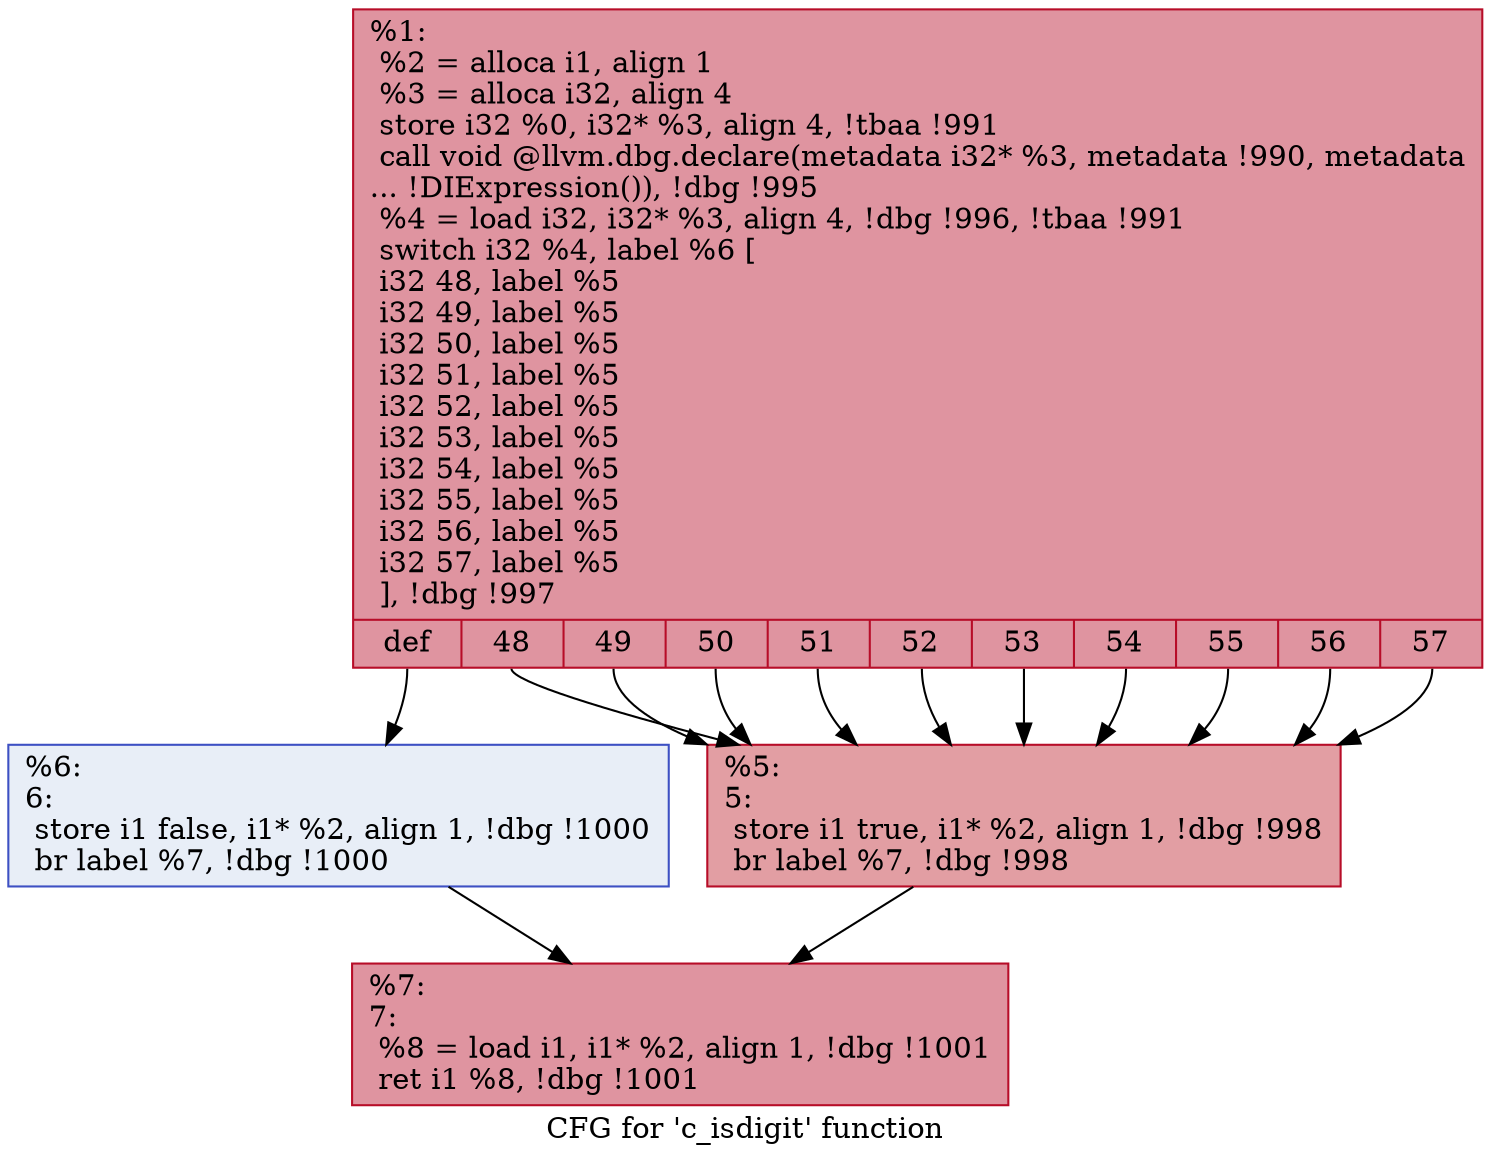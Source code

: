 digraph "CFG for 'c_isdigit' function" {
	label="CFG for 'c_isdigit' function";

	Node0xd84cd0 [shape=record,color="#b70d28ff", style=filled, fillcolor="#b70d2870",label="{%1:\l  %2 = alloca i1, align 1\l  %3 = alloca i32, align 4\l  store i32 %0, i32* %3, align 4, !tbaa !991\l  call void @llvm.dbg.declare(metadata i32* %3, metadata !990, metadata\l... !DIExpression()), !dbg !995\l  %4 = load i32, i32* %3, align 4, !dbg !996, !tbaa !991\l  switch i32 %4, label %6 [\l    i32 48, label %5\l    i32 49, label %5\l    i32 50, label %5\l    i32 51, label %5\l    i32 52, label %5\l    i32 53, label %5\l    i32 54, label %5\l    i32 55, label %5\l    i32 56, label %5\l    i32 57, label %5\l  ], !dbg !997\l|{<s0>def|<s1>48|<s2>49|<s3>50|<s4>51|<s5>52|<s6>53|<s7>54|<s8>55|<s9>56|<s10>57}}"];
	Node0xd84cd0:s0 -> Node0xd84d70;
	Node0xd84cd0:s1 -> Node0xd84d20;
	Node0xd84cd0:s2 -> Node0xd84d20;
	Node0xd84cd0:s3 -> Node0xd84d20;
	Node0xd84cd0:s4 -> Node0xd84d20;
	Node0xd84cd0:s5 -> Node0xd84d20;
	Node0xd84cd0:s6 -> Node0xd84d20;
	Node0xd84cd0:s7 -> Node0xd84d20;
	Node0xd84cd0:s8 -> Node0xd84d20;
	Node0xd84cd0:s9 -> Node0xd84d20;
	Node0xd84cd0:s10 -> Node0xd84d20;
	Node0xd84d20 [shape=record,color="#b70d28ff", style=filled, fillcolor="#be242e70",label="{%5:\l5:                                                \l  store i1 true, i1* %2, align 1, !dbg !998\l  br label %7, !dbg !998\l}"];
	Node0xd84d20 -> Node0xd84dc0;
	Node0xd84d70 [shape=record,color="#3d50c3ff", style=filled, fillcolor="#cbd8ee70",label="{%6:\l6:                                                \l  store i1 false, i1* %2, align 1, !dbg !1000\l  br label %7, !dbg !1000\l}"];
	Node0xd84d70 -> Node0xd84dc0;
	Node0xd84dc0 [shape=record,color="#b70d28ff", style=filled, fillcolor="#b70d2870",label="{%7:\l7:                                                \l  %8 = load i1, i1* %2, align 1, !dbg !1001\l  ret i1 %8, !dbg !1001\l}"];
}

